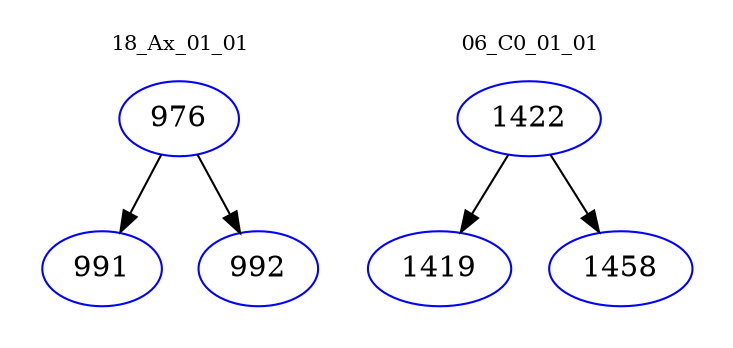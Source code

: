 digraph{
subgraph cluster_0 {
color = white
label = "18_Ax_01_01";
fontsize=10;
T0_976 [label="976", color="blue"]
T0_976 -> T0_991 [color="black"]
T0_991 [label="991", color="blue"]
T0_976 -> T0_992 [color="black"]
T0_992 [label="992", color="blue"]
}
subgraph cluster_1 {
color = white
label = "06_C0_01_01";
fontsize=10;
T1_1422 [label="1422", color="blue"]
T1_1422 -> T1_1419 [color="black"]
T1_1419 [label="1419", color="blue"]
T1_1422 -> T1_1458 [color="black"]
T1_1458 [label="1458", color="blue"]
}
}
